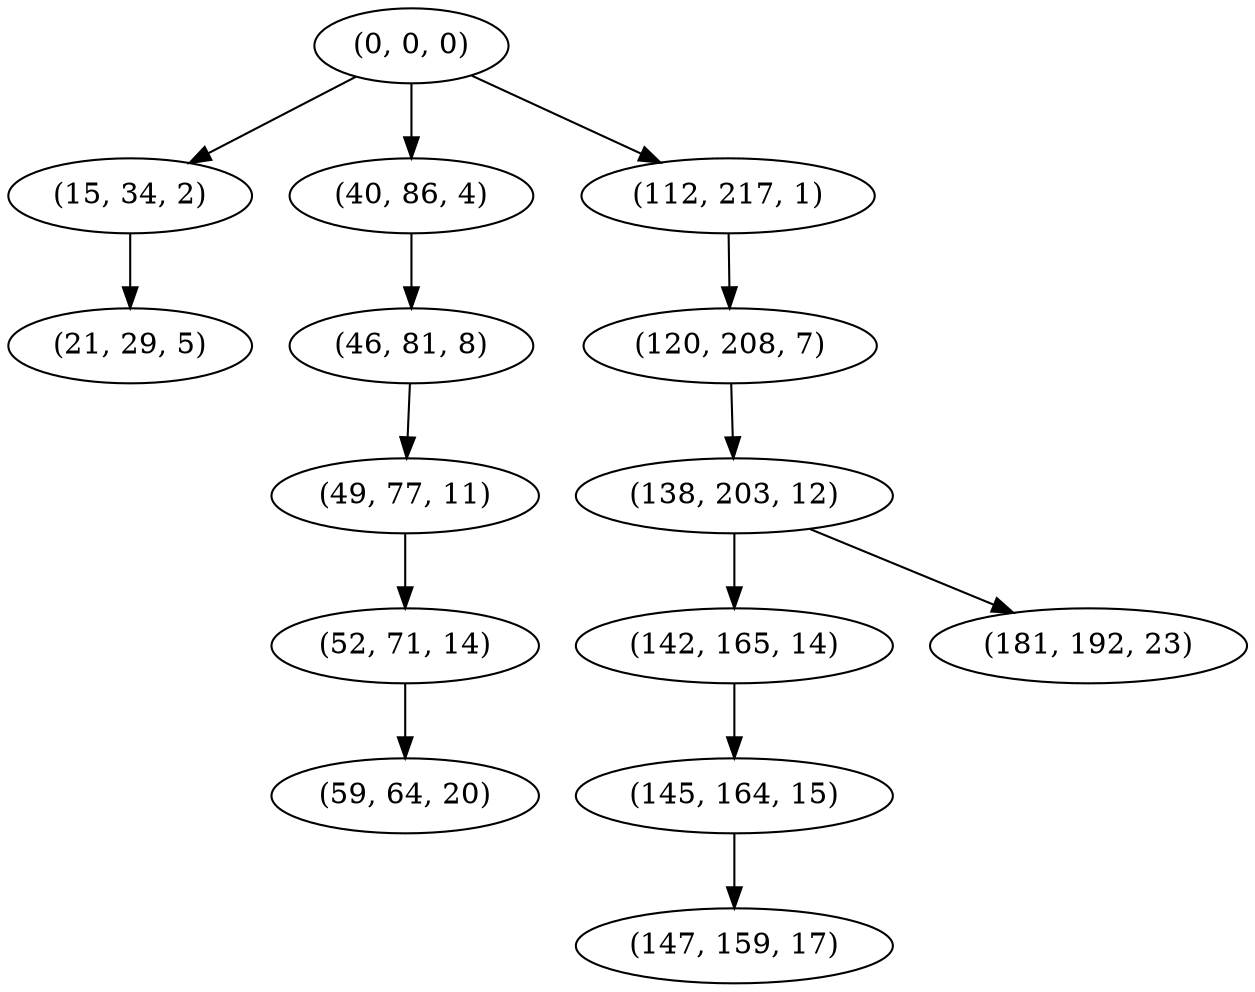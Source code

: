 digraph tree {
    "(0, 0, 0)";
    "(15, 34, 2)";
    "(21, 29, 5)";
    "(40, 86, 4)";
    "(46, 81, 8)";
    "(49, 77, 11)";
    "(52, 71, 14)";
    "(59, 64, 20)";
    "(112, 217, 1)";
    "(120, 208, 7)";
    "(138, 203, 12)";
    "(142, 165, 14)";
    "(145, 164, 15)";
    "(147, 159, 17)";
    "(181, 192, 23)";
    "(0, 0, 0)" -> "(15, 34, 2)";
    "(0, 0, 0)" -> "(40, 86, 4)";
    "(0, 0, 0)" -> "(112, 217, 1)";
    "(15, 34, 2)" -> "(21, 29, 5)";
    "(40, 86, 4)" -> "(46, 81, 8)";
    "(46, 81, 8)" -> "(49, 77, 11)";
    "(49, 77, 11)" -> "(52, 71, 14)";
    "(52, 71, 14)" -> "(59, 64, 20)";
    "(112, 217, 1)" -> "(120, 208, 7)";
    "(120, 208, 7)" -> "(138, 203, 12)";
    "(138, 203, 12)" -> "(142, 165, 14)";
    "(138, 203, 12)" -> "(181, 192, 23)";
    "(142, 165, 14)" -> "(145, 164, 15)";
    "(145, 164, 15)" -> "(147, 159, 17)";
}
